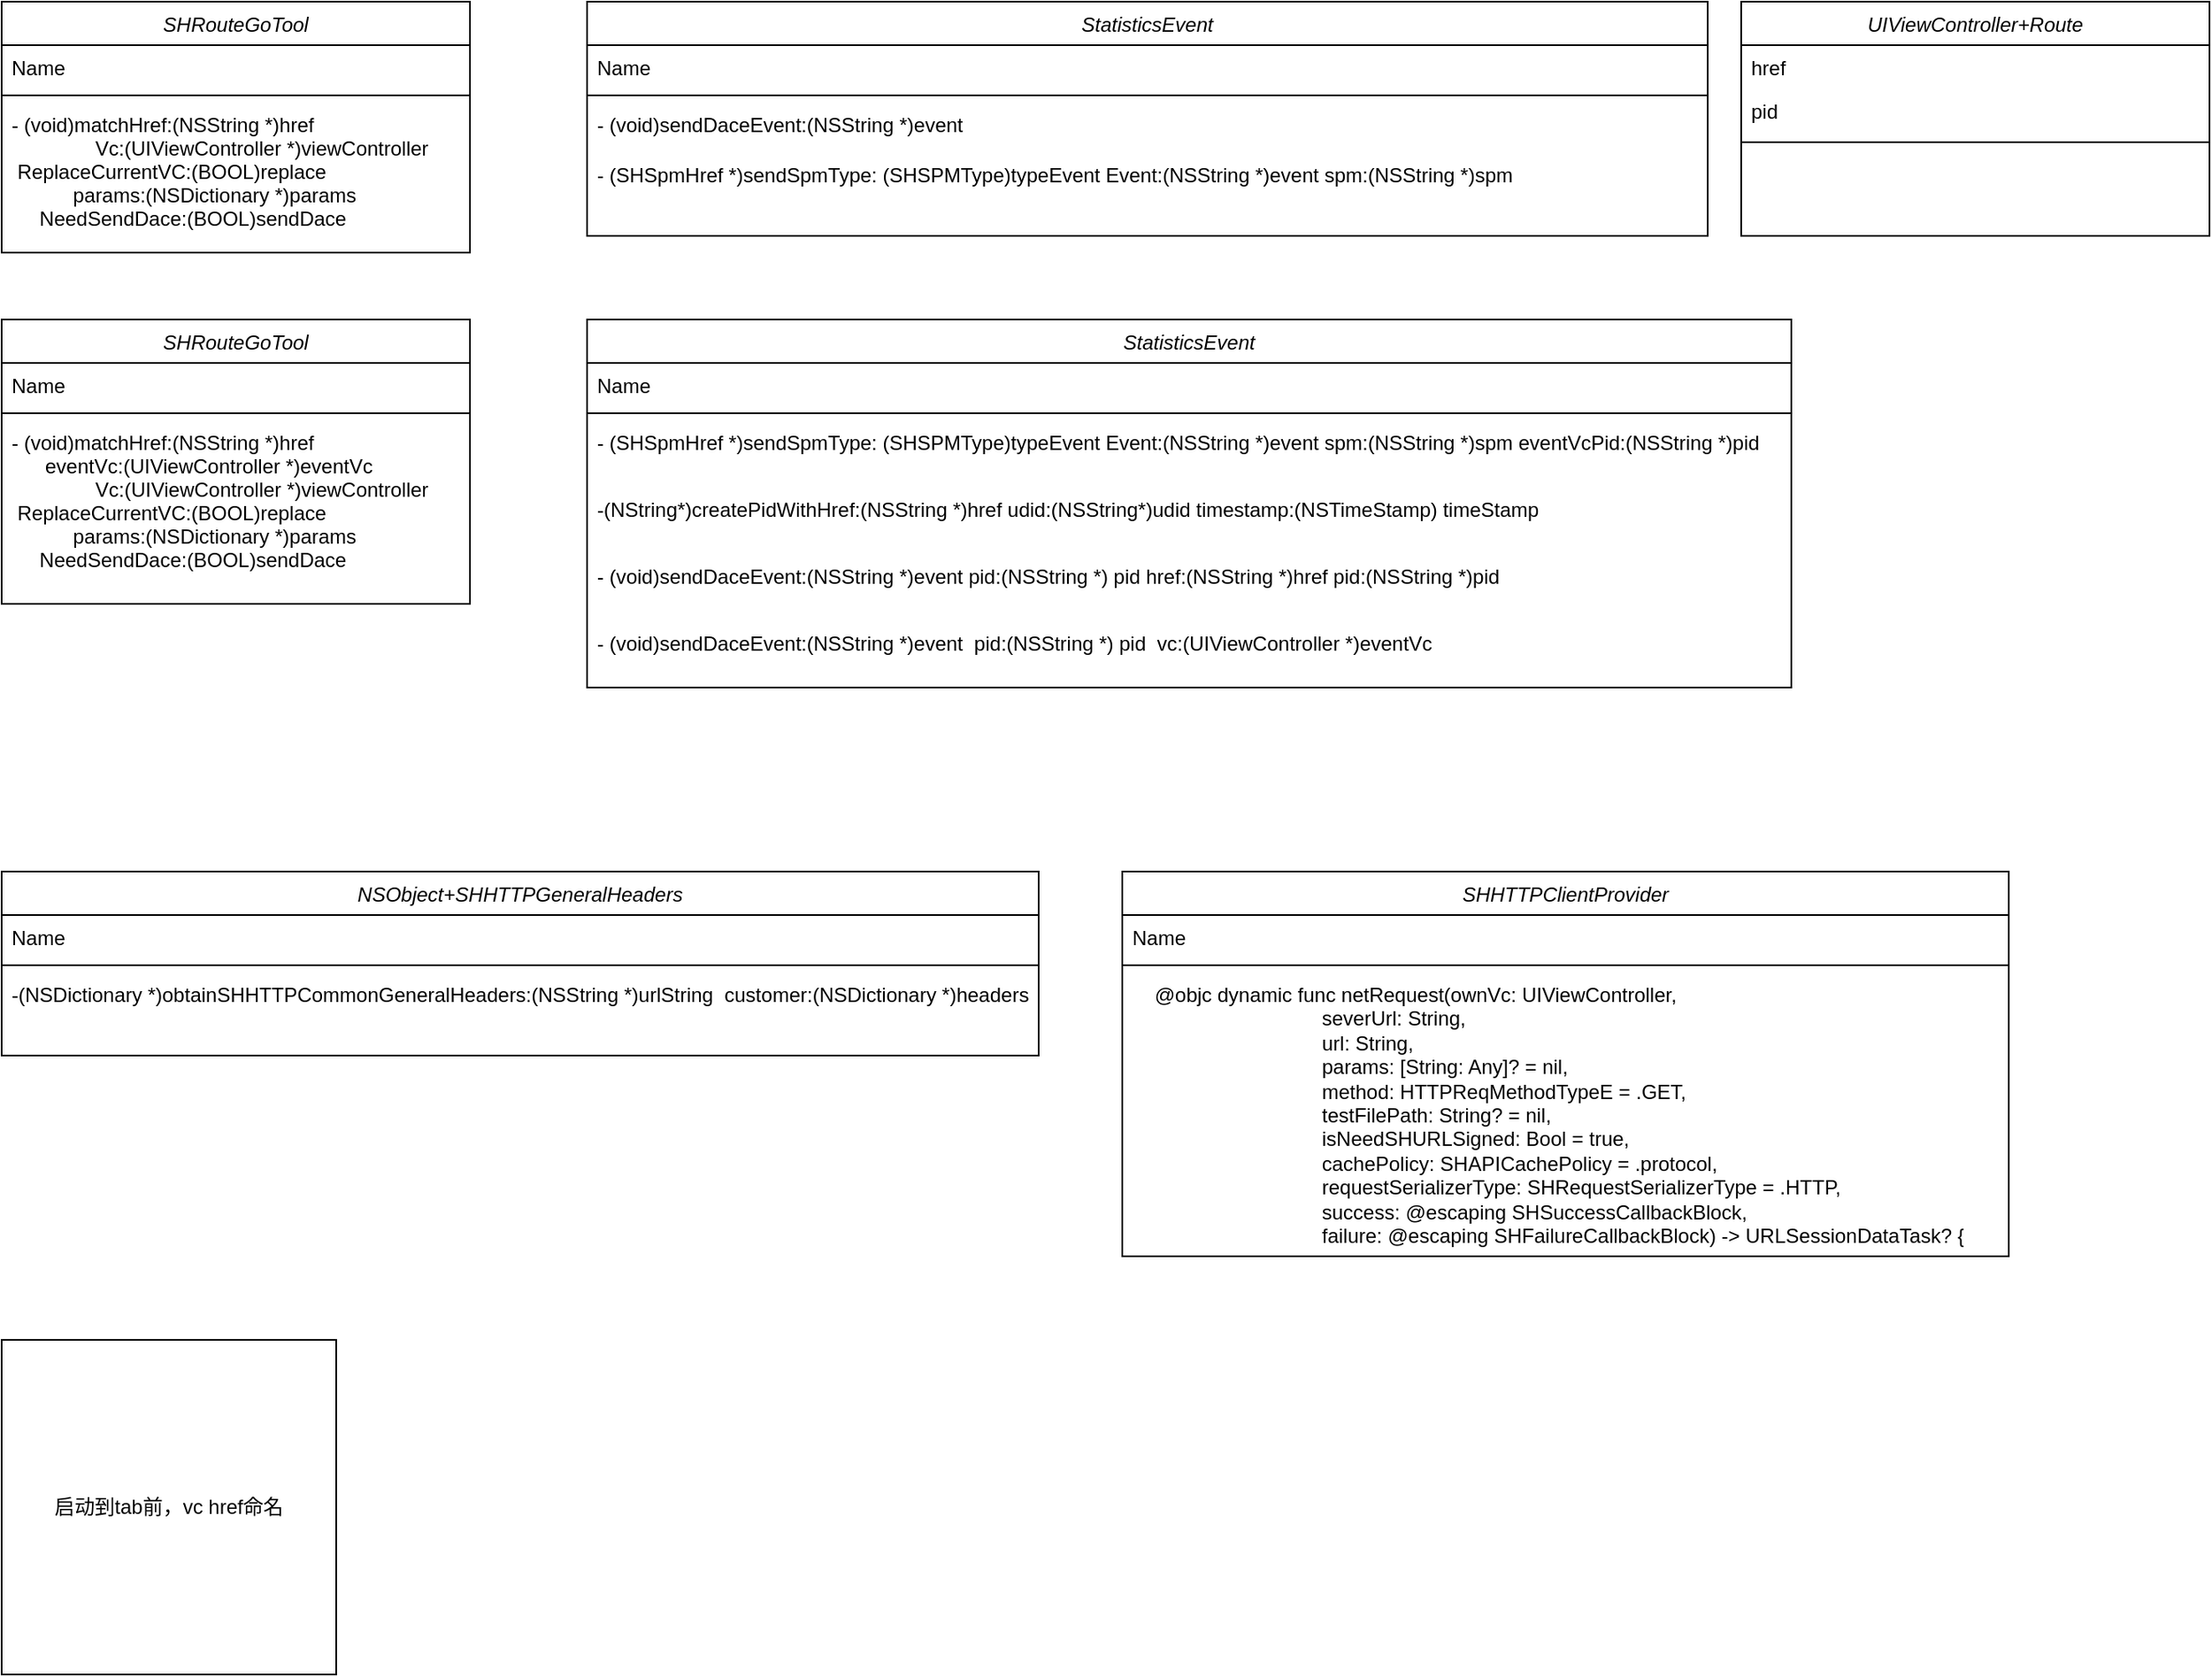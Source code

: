 <mxfile version="13.5.5" type="github">
  <diagram id="C5RBs43oDa-KdzZeNtuy" name="Page-1">
    <mxGraphModel dx="1426" dy="771" grid="1" gridSize="10" guides="1" tooltips="1" connect="1" arrows="1" fold="1" page="1" pageScale="1" pageWidth="827" pageHeight="1169" math="0" shadow="0">
      <root>
        <mxCell id="WIyWlLk6GJQsqaUBKTNV-0" />
        <mxCell id="WIyWlLk6GJQsqaUBKTNV-1" parent="WIyWlLk6GJQsqaUBKTNV-0" />
        <mxCell id="gozwhajtFq7ZaXICu-Ml-0" value="SHRouteGoTool" style="swimlane;fontStyle=2;align=center;verticalAlign=top;childLayout=stackLayout;horizontal=1;startSize=26;horizontalStack=0;resizeParent=1;resizeLast=0;collapsible=1;marginBottom=0;rounded=0;shadow=0;strokeWidth=1;" vertex="1" parent="WIyWlLk6GJQsqaUBKTNV-1">
          <mxGeometry x="40" y="40" width="280" height="150" as="geometry">
            <mxRectangle x="230" y="140" width="160" height="26" as="alternateBounds" />
          </mxGeometry>
        </mxCell>
        <mxCell id="gozwhajtFq7ZaXICu-Ml-1" value="Name" style="text;align=left;verticalAlign=top;spacingLeft=4;spacingRight=4;overflow=hidden;rotatable=0;points=[[0,0.5],[1,0.5]];portConstraint=eastwest;" vertex="1" parent="gozwhajtFq7ZaXICu-Ml-0">
          <mxGeometry y="26" width="280" height="26" as="geometry" />
        </mxCell>
        <mxCell id="gozwhajtFq7ZaXICu-Ml-4" value="" style="line;html=1;strokeWidth=1;align=left;verticalAlign=middle;spacingTop=-1;spacingLeft=3;spacingRight=3;rotatable=0;labelPosition=right;points=[];portConstraint=eastwest;" vertex="1" parent="gozwhajtFq7ZaXICu-Ml-0">
          <mxGeometry y="52" width="280" height="8" as="geometry" />
        </mxCell>
        <mxCell id="gozwhajtFq7ZaXICu-Ml-5" value="- (void)matchHref:(NSString *)href&#xa;               Vc:(UIViewController *)viewController&#xa; ReplaceCurrentVC:(BOOL)replace&#xa;           params:(NSDictionary *)params&#xa;     NeedSendDace:(BOOL)sendDace" style="text;align=left;verticalAlign=top;spacingLeft=4;spacingRight=4;overflow=hidden;rotatable=0;points=[[0,0.5],[1,0.5]];portConstraint=eastwest;" vertex="1" parent="gozwhajtFq7ZaXICu-Ml-0">
          <mxGeometry y="60" width="280" height="84" as="geometry" />
        </mxCell>
        <mxCell id="gozwhajtFq7ZaXICu-Ml-6" value="StatisticsEvent" style="swimlane;fontStyle=2;align=center;verticalAlign=top;childLayout=stackLayout;horizontal=1;startSize=26;horizontalStack=0;resizeParent=1;resizeLast=0;collapsible=1;marginBottom=0;rounded=0;shadow=0;strokeWidth=1;" vertex="1" parent="WIyWlLk6GJQsqaUBKTNV-1">
          <mxGeometry x="390" y="40" width="670" height="140" as="geometry">
            <mxRectangle x="230" y="140" width="160" height="26" as="alternateBounds" />
          </mxGeometry>
        </mxCell>
        <mxCell id="gozwhajtFq7ZaXICu-Ml-7" value="Name" style="text;align=left;verticalAlign=top;spacingLeft=4;spacingRight=4;overflow=hidden;rotatable=0;points=[[0,0.5],[1,0.5]];portConstraint=eastwest;" vertex="1" parent="gozwhajtFq7ZaXICu-Ml-6">
          <mxGeometry y="26" width="670" height="26" as="geometry" />
        </mxCell>
        <mxCell id="gozwhajtFq7ZaXICu-Ml-8" value="" style="line;html=1;strokeWidth=1;align=left;verticalAlign=middle;spacingTop=-1;spacingLeft=3;spacingRight=3;rotatable=0;labelPosition=right;points=[];portConstraint=eastwest;" vertex="1" parent="gozwhajtFq7ZaXICu-Ml-6">
          <mxGeometry y="52" width="670" height="8" as="geometry" />
        </mxCell>
        <mxCell id="gozwhajtFq7ZaXICu-Ml-9" value="- (void)sendDaceEvent:(NSString *)event" style="text;align=left;verticalAlign=top;spacingLeft=4;spacingRight=4;overflow=hidden;rotatable=0;points=[[0,0.5],[1,0.5]];portConstraint=eastwest;" vertex="1" parent="gozwhajtFq7ZaXICu-Ml-6">
          <mxGeometry y="60" width="670" height="30" as="geometry" />
        </mxCell>
        <mxCell id="gozwhajtFq7ZaXICu-Ml-21" value="- (SHSpmHref *)sendSpmType: (SHSPMType)typeEvent Event:(NSString *)event spm:(NSString *)spm" style="text;align=left;verticalAlign=top;spacingLeft=4;spacingRight=4;overflow=hidden;rotatable=0;points=[[0,0.5],[1,0.5]];portConstraint=eastwest;whiteSpace=wrap;" vertex="1" parent="gozwhajtFq7ZaXICu-Ml-6">
          <mxGeometry y="90" width="670" height="40" as="geometry" />
        </mxCell>
        <mxCell id="gozwhajtFq7ZaXICu-Ml-26" value="StatisticsEvent" style="swimlane;fontStyle=2;align=center;verticalAlign=top;childLayout=stackLayout;horizontal=1;startSize=26;horizontalStack=0;resizeParent=1;resizeLast=0;collapsible=1;marginBottom=0;rounded=0;shadow=0;strokeWidth=1;" vertex="1" parent="WIyWlLk6GJQsqaUBKTNV-1">
          <mxGeometry x="390" y="230" width="720" height="220" as="geometry">
            <mxRectangle x="230" y="140" width="160" height="26" as="alternateBounds" />
          </mxGeometry>
        </mxCell>
        <mxCell id="gozwhajtFq7ZaXICu-Ml-27" value="Name" style="text;align=left;verticalAlign=top;spacingLeft=4;spacingRight=4;overflow=hidden;rotatable=0;points=[[0,0.5],[1,0.5]];portConstraint=eastwest;" vertex="1" parent="gozwhajtFq7ZaXICu-Ml-26">
          <mxGeometry y="26" width="720" height="26" as="geometry" />
        </mxCell>
        <mxCell id="gozwhajtFq7ZaXICu-Ml-28" value="" style="line;html=1;strokeWidth=1;align=left;verticalAlign=middle;spacingTop=-1;spacingLeft=3;spacingRight=3;rotatable=0;labelPosition=right;points=[];portConstraint=eastwest;" vertex="1" parent="gozwhajtFq7ZaXICu-Ml-26">
          <mxGeometry y="52" width="720" height="8" as="geometry" />
        </mxCell>
        <mxCell id="gozwhajtFq7ZaXICu-Ml-30" value="- (SHSpmHref *)sendSpmType: (SHSPMType)typeEvent Event:(NSString *)event spm:(NSString *)spm eventVcPid:(NSString *)pid" style="text;align=left;verticalAlign=top;spacingLeft=4;spacingRight=4;overflow=hidden;rotatable=0;points=[[0,0.5],[1,0.5]];portConstraint=eastwest;whiteSpace=wrap;" vertex="1" parent="gozwhajtFq7ZaXICu-Ml-26">
          <mxGeometry y="60" width="720" height="40" as="geometry" />
        </mxCell>
        <mxCell id="gozwhajtFq7ZaXICu-Ml-31" value="-(NString*)createPidWithHref:(NSString *)href udid:(NSString*)udid timestamp:(NSTimeStamp) timeStamp" style="text;align=left;verticalAlign=top;spacingLeft=4;spacingRight=4;overflow=hidden;rotatable=0;points=[[0,0.5],[1,0.5]];portConstraint=eastwest;whiteSpace=wrap;" vertex="1" parent="gozwhajtFq7ZaXICu-Ml-26">
          <mxGeometry y="100" width="720" height="40" as="geometry" />
        </mxCell>
        <mxCell id="gozwhajtFq7ZaXICu-Ml-34" value="- (void)sendDaceEvent:(NSString *)event pid:(NSString *) pid href:(NSString *)href pid:(NSString *)pid" style="text;align=left;verticalAlign=top;spacingLeft=4;spacingRight=4;overflow=hidden;rotatable=0;points=[[0,0.5],[1,0.5]];portConstraint=eastwest;" vertex="1" parent="gozwhajtFq7ZaXICu-Ml-26">
          <mxGeometry y="140" width="720" height="40" as="geometry" />
        </mxCell>
        <mxCell id="gozwhajtFq7ZaXICu-Ml-39" value="- (void)sendDaceEvent:(NSString *)event  pid:(NSString *) pid  vc:(UIViewController *)eventVc&#xa; " style="text;align=left;verticalAlign=top;spacingLeft=4;spacingRight=4;overflow=hidden;rotatable=0;points=[[0,0.5],[1,0.5]];portConstraint=eastwest;whiteSpace=wrap;" vertex="1" parent="gozwhajtFq7ZaXICu-Ml-26">
          <mxGeometry y="180" width="720" height="40" as="geometry" />
        </mxCell>
        <mxCell id="gozwhajtFq7ZaXICu-Ml-45" value="SHRouteGoTool" style="swimlane;fontStyle=2;align=center;verticalAlign=top;childLayout=stackLayout;horizontal=1;startSize=26;horizontalStack=0;resizeParent=1;resizeLast=0;collapsible=1;marginBottom=0;rounded=0;shadow=0;strokeWidth=1;" vertex="1" parent="WIyWlLk6GJQsqaUBKTNV-1">
          <mxGeometry x="40" y="230" width="280" height="170" as="geometry">
            <mxRectangle x="230" y="140" width="160" height="26" as="alternateBounds" />
          </mxGeometry>
        </mxCell>
        <mxCell id="gozwhajtFq7ZaXICu-Ml-46" value="Name" style="text;align=left;verticalAlign=top;spacingLeft=4;spacingRight=4;overflow=hidden;rotatable=0;points=[[0,0.5],[1,0.5]];portConstraint=eastwest;" vertex="1" parent="gozwhajtFq7ZaXICu-Ml-45">
          <mxGeometry y="26" width="280" height="26" as="geometry" />
        </mxCell>
        <mxCell id="gozwhajtFq7ZaXICu-Ml-47" value="" style="line;html=1;strokeWidth=1;align=left;verticalAlign=middle;spacingTop=-1;spacingLeft=3;spacingRight=3;rotatable=0;labelPosition=right;points=[];portConstraint=eastwest;" vertex="1" parent="gozwhajtFq7ZaXICu-Ml-45">
          <mxGeometry y="52" width="280" height="8" as="geometry" />
        </mxCell>
        <mxCell id="gozwhajtFq7ZaXICu-Ml-48" value="- (void)matchHref:(NSString *)href&#xa;      eventVc:(UIViewController *)eventVc&#xa;               Vc:(UIViewController *)viewController&#xa; ReplaceCurrentVC:(BOOL)replace&#xa;           params:(NSDictionary *)params&#xa;     NeedSendDace:(BOOL)sendDace" style="text;align=left;verticalAlign=top;spacingLeft=4;spacingRight=4;overflow=hidden;rotatable=0;points=[[0,0.5],[1,0.5]];portConstraint=eastwest;" vertex="1" parent="gozwhajtFq7ZaXICu-Ml-45">
          <mxGeometry y="60" width="280" height="110" as="geometry" />
        </mxCell>
        <mxCell id="gozwhajtFq7ZaXICu-Ml-10" value="UIViewController+Route" style="swimlane;fontStyle=2;align=center;verticalAlign=top;childLayout=stackLayout;horizontal=1;startSize=26;horizontalStack=0;resizeParent=1;resizeLast=0;collapsible=1;marginBottom=0;rounded=0;shadow=0;strokeWidth=1;" vertex="1" parent="WIyWlLk6GJQsqaUBKTNV-1">
          <mxGeometry x="1080" y="40" width="280" height="140" as="geometry">
            <mxRectangle x="230" y="140" width="160" height="26" as="alternateBounds" />
          </mxGeometry>
        </mxCell>
        <mxCell id="gozwhajtFq7ZaXICu-Ml-11" value="href&#xa;" style="text;align=left;verticalAlign=top;spacingLeft=4;spacingRight=4;overflow=hidden;rotatable=0;points=[[0,0.5],[1,0.5]];portConstraint=eastwest;" vertex="1" parent="gozwhajtFq7ZaXICu-Ml-10">
          <mxGeometry y="26" width="280" height="26" as="geometry" />
        </mxCell>
        <mxCell id="gozwhajtFq7ZaXICu-Ml-14" value="pid" style="text;align=left;verticalAlign=top;spacingLeft=4;spacingRight=4;overflow=hidden;rotatable=0;points=[[0,0.5],[1,0.5]];portConstraint=eastwest;" vertex="1" parent="gozwhajtFq7ZaXICu-Ml-10">
          <mxGeometry y="52" width="280" height="26" as="geometry" />
        </mxCell>
        <mxCell id="gozwhajtFq7ZaXICu-Ml-12" value="" style="line;html=1;strokeWidth=1;align=left;verticalAlign=middle;spacingTop=-1;spacingLeft=3;spacingRight=3;rotatable=0;labelPosition=right;points=[];portConstraint=eastwest;" vertex="1" parent="gozwhajtFq7ZaXICu-Ml-10">
          <mxGeometry y="78" width="280" height="12" as="geometry" />
        </mxCell>
        <mxCell id="gozwhajtFq7ZaXICu-Ml-41" value="NSObject+SHHTTPGeneralHeaders" style="swimlane;fontStyle=2;align=center;verticalAlign=top;childLayout=stackLayout;horizontal=1;startSize=26;horizontalStack=0;resizeParent=1;resizeLast=0;collapsible=1;marginBottom=0;rounded=0;shadow=0;strokeWidth=1;" vertex="1" parent="WIyWlLk6GJQsqaUBKTNV-1">
          <mxGeometry x="40" y="560" width="620" height="110" as="geometry">
            <mxRectangle x="230" y="140" width="160" height="26" as="alternateBounds" />
          </mxGeometry>
        </mxCell>
        <mxCell id="gozwhajtFq7ZaXICu-Ml-42" value="Name" style="text;align=left;verticalAlign=top;spacingLeft=4;spacingRight=4;overflow=hidden;rotatable=0;points=[[0,0.5],[1,0.5]];portConstraint=eastwest;" vertex="1" parent="gozwhajtFq7ZaXICu-Ml-41">
          <mxGeometry y="26" width="620" height="26" as="geometry" />
        </mxCell>
        <mxCell id="gozwhajtFq7ZaXICu-Ml-43" value="" style="line;html=1;strokeWidth=1;align=left;verticalAlign=middle;spacingTop=-1;spacingLeft=3;spacingRight=3;rotatable=0;labelPosition=right;points=[];portConstraint=eastwest;" vertex="1" parent="gozwhajtFq7ZaXICu-Ml-41">
          <mxGeometry y="52" width="620" height="8" as="geometry" />
        </mxCell>
        <mxCell id="gozwhajtFq7ZaXICu-Ml-44" value="-(NSDictionary *)obtainSHHTTPCommonGeneralHeaders:(NSString *)urlString  customer:(NSDictionary *)headers&#xa;" style="text;align=left;verticalAlign=top;spacingLeft=4;spacingRight=4;overflow=hidden;rotatable=0;points=[[0,0.5],[1,0.5]];portConstraint=eastwest;whiteSpace=wrap;" vertex="1" parent="gozwhajtFq7ZaXICu-Ml-41">
          <mxGeometry y="60" width="620" height="50" as="geometry" />
        </mxCell>
        <mxCell id="gozwhajtFq7ZaXICu-Ml-35" value="SHHTTPClientProvider" style="swimlane;fontStyle=2;align=center;verticalAlign=top;childLayout=stackLayout;horizontal=1;startSize=26;horizontalStack=0;resizeParent=1;resizeLast=0;collapsible=1;marginBottom=0;rounded=0;shadow=0;strokeWidth=1;" vertex="1" parent="WIyWlLk6GJQsqaUBKTNV-1">
          <mxGeometry x="710" y="560" width="530" height="230" as="geometry">
            <mxRectangle x="230" y="140" width="160" height="26" as="alternateBounds" />
          </mxGeometry>
        </mxCell>
        <mxCell id="gozwhajtFq7ZaXICu-Ml-36" value="Name" style="text;align=left;verticalAlign=top;spacingLeft=4;spacingRight=4;overflow=hidden;rotatable=0;points=[[0,0.5],[1,0.5]];portConstraint=eastwest;" vertex="1" parent="gozwhajtFq7ZaXICu-Ml-35">
          <mxGeometry y="26" width="530" height="26" as="geometry" />
        </mxCell>
        <mxCell id="gozwhajtFq7ZaXICu-Ml-37" value="" style="line;html=1;strokeWidth=1;align=left;verticalAlign=middle;spacingTop=-1;spacingLeft=3;spacingRight=3;rotatable=0;labelPosition=right;points=[];portConstraint=eastwest;" vertex="1" parent="gozwhajtFq7ZaXICu-Ml-35">
          <mxGeometry y="52" width="530" height="8" as="geometry" />
        </mxCell>
        <mxCell id="gozwhajtFq7ZaXICu-Ml-38" value="    @objc dynamic func netRequest(ownVc: UIViewController,&#xa;                                  severUrl: String,&#xa;                                  url: String,&#xa;                                  params: [String: Any]? = nil,&#xa;                                  method: HTTPReqMethodTypeE = .GET,&#xa;                                  testFilePath: String? = nil,&#xa;                                  isNeedSHURLSigned: Bool = true,&#xa;                                  cachePolicy: SHAPICachePolicy = .protocol,&#xa;                                  requestSerializerType: SHRequestSerializerType = .HTTP,&#xa;                                  success: @escaping SHSuccessCallbackBlock,&#xa;                                  failure: @escaping SHFailureCallbackBlock) -&gt; URLSessionDataTask? {" style="text;align=left;verticalAlign=top;spacingLeft=4;spacingRight=4;overflow=hidden;rotatable=0;points=[[0,0.5],[1,0.5]];portConstraint=eastwest;whiteSpace=wrap;" vertex="1" parent="gozwhajtFq7ZaXICu-Ml-35">
          <mxGeometry y="60" width="530" height="170" as="geometry" />
        </mxCell>
        <mxCell id="gozwhajtFq7ZaXICu-Ml-49" value="启动到tab前，vc href命名" style="whiteSpace=wrap;html=1;aspect=fixed;" vertex="1" parent="WIyWlLk6GJQsqaUBKTNV-1">
          <mxGeometry x="40" y="840" width="200" height="200" as="geometry" />
        </mxCell>
      </root>
    </mxGraphModel>
  </diagram>
</mxfile>
